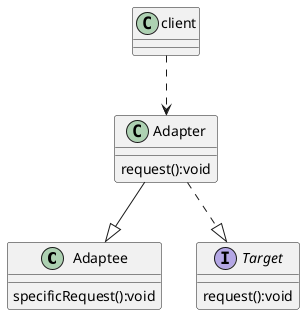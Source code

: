 @startuml

Class Adaptee
Class Adapter
interface Target
Class client

client..> Adapter

Adapter --|> Adaptee
Adapter ..|> Target

interface Target{
 request():void
}

Class Adapter{
 request():void
}
Class Adaptee{
 specificRequest():void
}
@enduml